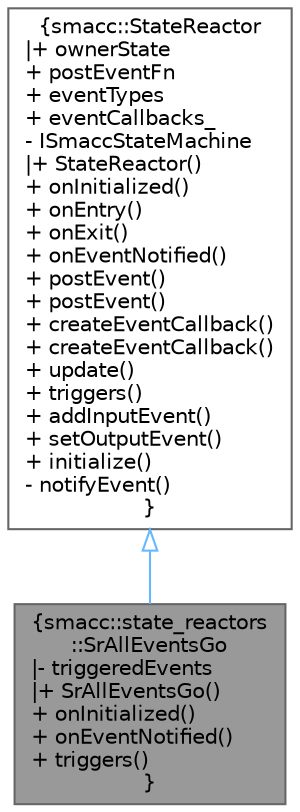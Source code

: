 digraph "smacc::state_reactors::SrAllEventsGo"
{
 // LATEX_PDF_SIZE
  bgcolor="transparent";
  edge [fontname=Helvetica,fontsize=10,labelfontname=Helvetica,labelfontsize=10];
  node [fontname=Helvetica,fontsize=10,shape=box,height=0.2,width=0.4];
  Node1 [label="{smacc::state_reactors\l::SrAllEventsGo\n|- triggeredEvents\l|+ SrAllEventsGo()\l+ onInitialized()\l+ onEventNotified()\l+ triggers()\l}",height=0.2,width=0.4,color="gray40", fillcolor="grey60", style="filled", fontcolor="black",tooltip=" "];
  Node2 -> Node1 [dir="back",color="steelblue1",style="solid",arrowtail="onormal"];
  Node2 [label="{smacc::StateReactor\n|+ ownerState\l+ postEventFn\l+ eventTypes\l+ eventCallbacks_\l- ISmaccStateMachine\l|+ StateReactor()\l+ onInitialized()\l+ onEntry()\l+ onExit()\l+ onEventNotified()\l+ postEvent()\l+ postEvent()\l+ createEventCallback()\l+ createEventCallback()\l+ update()\l+ triggers()\l+ addInputEvent()\l+ setOutputEvent()\l+ initialize()\l- notifyEvent()\l}",height=0.2,width=0.4,color="gray40", fillcolor="white", style="filled",URL="$classsmacc_1_1StateReactor.html",tooltip=" "];
}
